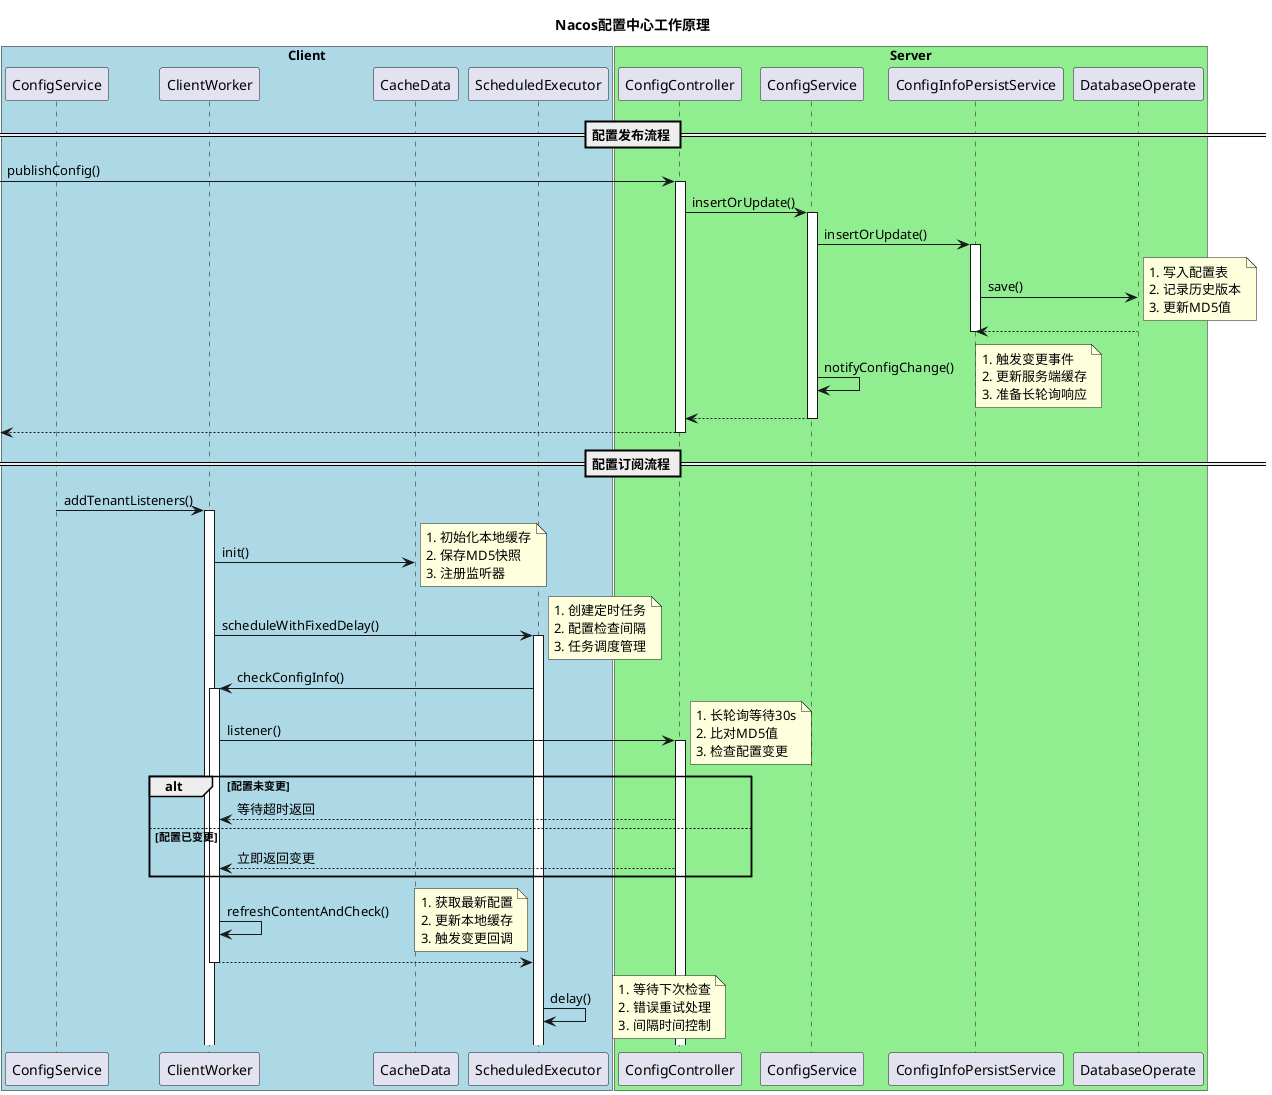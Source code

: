 @startuml
title Nacos配置中心工作原理

box "Client" #LightBlue
participant "ConfigService" as client
participant "ClientWorker" as worker
participant "CacheData" as cache
participant "ScheduledExecutor" as scheduler
end box

box "Server" #LightGreen
participant "ConfigController" as controller
participant "ConfigService" as service
participant "ConfigInfoPersistService" as persist
participant "DatabaseOperate" as db
end box

== 配置发布流程 ==
-> controller: publishConfig()
activate controller

controller -> service: insertOrUpdate()
activate service

service -> persist: insertOrUpdate()
activate persist

persist -> db: save()
note right
  1. 写入配置表
  2. 记录历史版本
  3. 更新MD5值
end note

db --> persist
deactivate persist

service -> service: notifyConfigChange()
note right
  1. 触发变更事件
  2. 更新服务端缓存
  3. 准备长轮询响应
end note

service --> controller
deactivate service

<-- controller
deactivate controller

== 配置订阅流程 ==
client -> worker: addTenantListeners()
activate worker

worker -> cache: init()
note right
  1. 初始化本地缓存
  2. 保存MD5快照
  3. 注册监听器
end note

worker -> scheduler: scheduleWithFixedDelay()
activate scheduler
note right
  1. 创建定时任务
  2. 配置检查间隔
  3. 任务调度管理
end note

scheduler -> worker: checkConfigInfo()
activate worker

worker -> controller: listener()
activate controller
note right
  1. 长轮询等待30s
  2. 比对MD5值
  3. 检查配置变更
end note

alt 配置未变更
    controller --> worker: 等待超时返回
else 配置已变更
    controller --> worker: 立即返回变更
end

worker -> worker: refreshContentAndCheck()
note right
  1. 获取最新配置
  2. 更新本地缓存
  3. 触发变更回调
end note

worker --> scheduler
deactivate worker

scheduler -> scheduler: delay()
note right
  1. 等待下次检查
  2. 错误重试处理
  3. 间隔时间控制
end note

@enduml